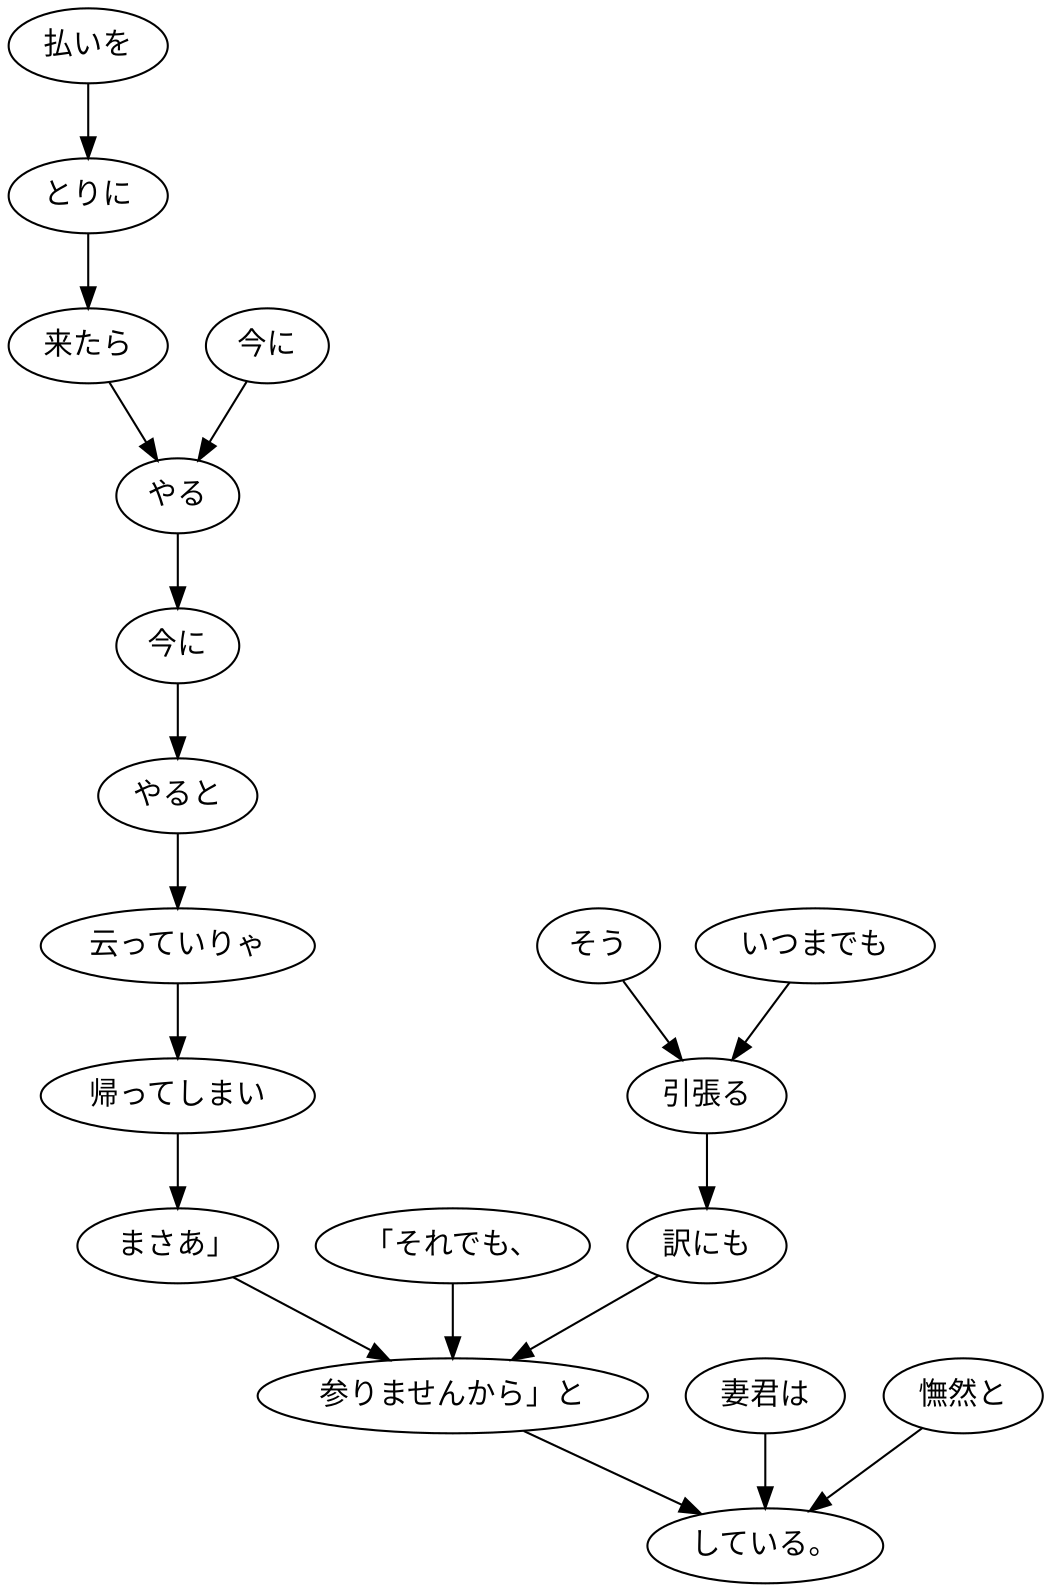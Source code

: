 digraph graph1423 {
	node0 [label="払いを"];
	node1 [label="とりに"];
	node2 [label="来たら"];
	node3 [label="今に"];
	node4 [label="やる"];
	node5 [label="今に"];
	node6 [label="やると"];
	node7 [label="云っていりゃ"];
	node8 [label="帰ってしまい"];
	node9 [label="まさあ」"];
	node10 [label="「それでも、"];
	node11 [label="そう"];
	node12 [label="いつまでも"];
	node13 [label="引張る"];
	node14 [label="訳にも"];
	node15 [label="参りませんから」と"];
	node16 [label="妻君は"];
	node17 [label="憮然と"];
	node18 [label="している。"];
	node0 -> node1;
	node1 -> node2;
	node2 -> node4;
	node3 -> node4;
	node4 -> node5;
	node5 -> node6;
	node6 -> node7;
	node7 -> node8;
	node8 -> node9;
	node9 -> node15;
	node10 -> node15;
	node11 -> node13;
	node12 -> node13;
	node13 -> node14;
	node14 -> node15;
	node15 -> node18;
	node16 -> node18;
	node17 -> node18;
}
